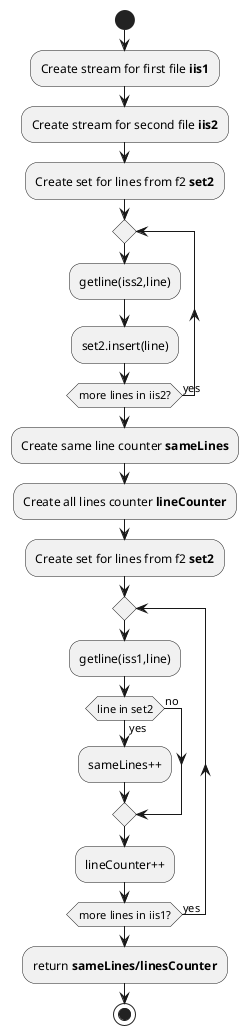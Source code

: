@startuml

start 

:Create stream for first file **iis1**;
:Create stream for second file **iis2**;
:Create set for lines from f2 **set2**;

repeat
	:getline(iss2,line);
	:set2.insert(line);
repeat while (more lines in iis2?) is (yes)

:Create same line counter **sameLines**;
:Create all lines counter **lineCounter**;
:Create set for lines from f2 **set2**;

repeat
	:getline(iss1,line);
	if (line in set2) is (yes) then
    	:sameLines++;
   	else (no)
    endif
    
    :lineCounter++;
repeat while (more lines in iis1?) is (yes)

:return **sameLines/linesCounter**;

stop

@enduml